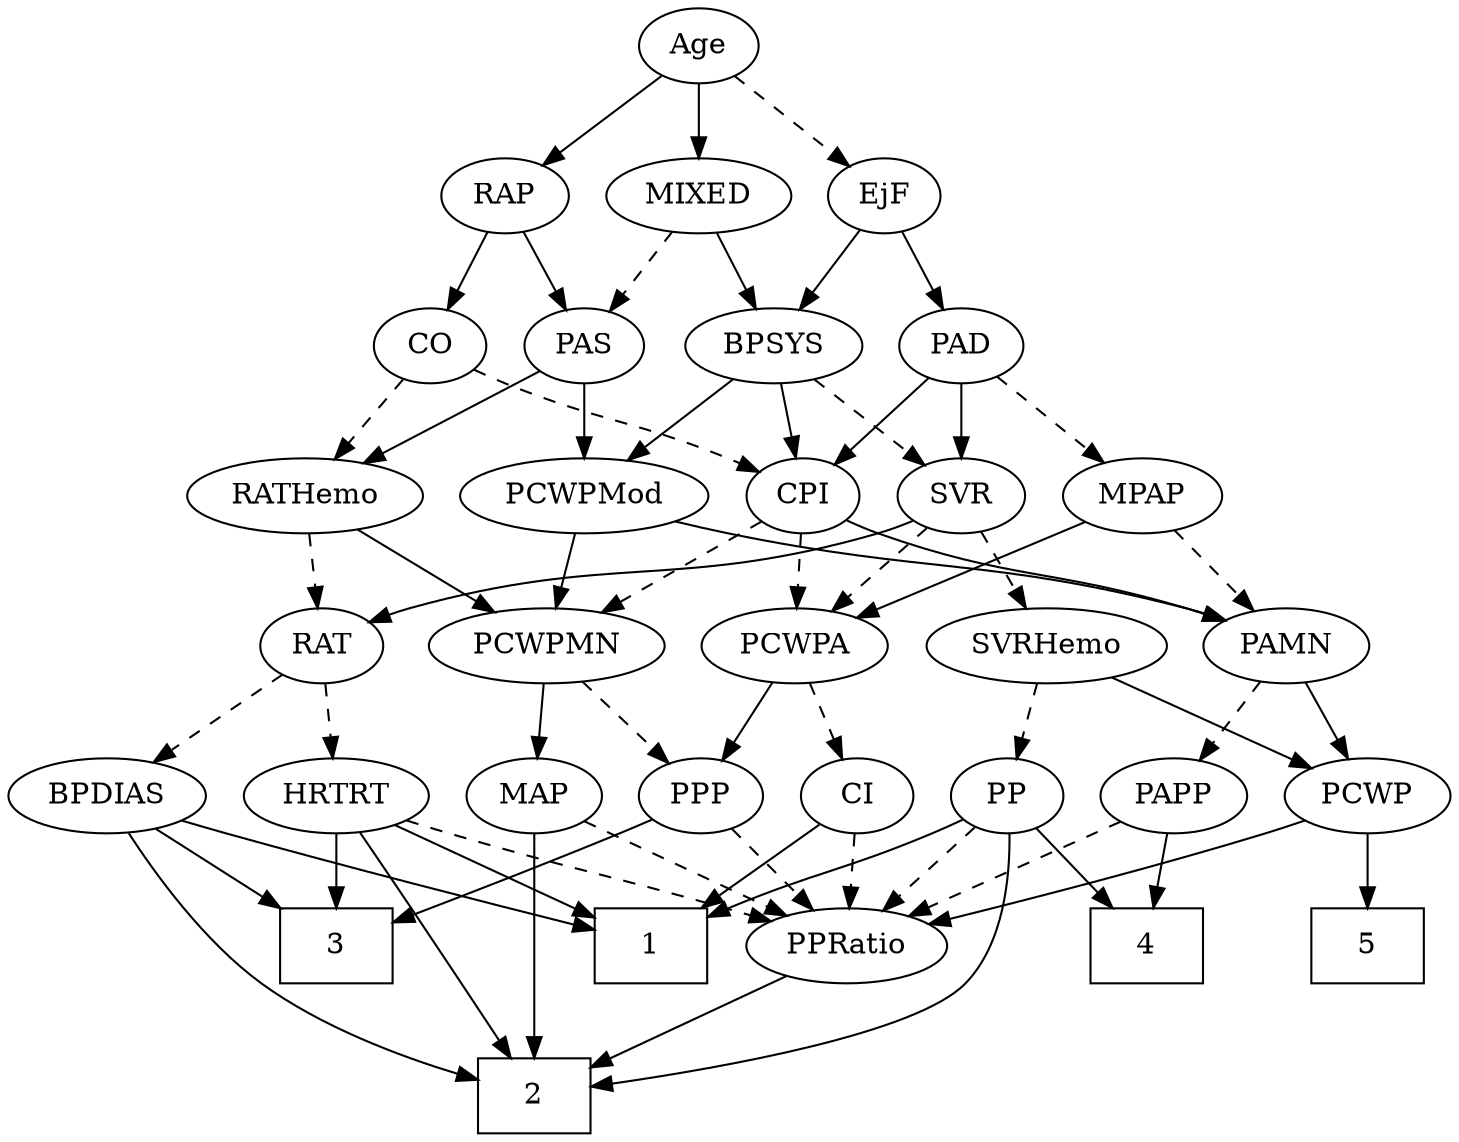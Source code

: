 strict digraph {
	graph [bb="0,0,647.34,540"];
	node [label="\N"];
	1	[height=0.5,
		pos="234.25,90",
		shape=box,
		width=0.75];
	2	[height=0.5,
		pos="319.25,18",
		shape=box,
		width=0.75];
	3	[height=0.5,
		pos="162.25,90",
		shape=box,
		width=0.75];
	4	[height=0.5,
		pos="460.25,90",
		shape=box,
		width=0.75];
	5	[height=0.5,
		pos="612.25,90",
		shape=box,
		width=0.75];
	Age	[height=0.5,
		pos="295.25,522",
		width=0.75];
	EjF	[height=0.5,
		pos="380.25,450",
		width=0.75];
	Age -> EjF	[pos="e,363.91,464.46 311.64,507.5 324.22,497.14 341.78,482.67 355.99,470.97",
		style=dashed];
	RAP	[height=0.5,
		pos="209.25,450",
		width=0.77632];
	Age -> RAP	[pos="e,226.07,464.69 278.66,507.5 266.02,497.21 248.39,482.86 234.06,471.2",
		style=solid];
	MIXED	[height=0.5,
		pos="295.25,450",
		width=1.1193];
	Age -> MIXED	[pos="e,295.25,468.1 295.25,503.7 295.25,495.98 295.25,486.71 295.25,478.11",
		style=solid];
	BPSYS	[height=0.5,
		pos="330.25,378",
		width=1.0471];
	EjF -> BPSYS	[pos="e,342.01,395.47 369.15,433.46 362.92,424.74 355,413.65 347.93,403.76",
		style=solid];
	PAD	[height=0.5,
		pos="414.25,378",
		width=0.79437];
	EjF -> PAD	[pos="e,406.17,395.63 388.13,432.76 392.15,424.49 397.13,414.23 401.67,404.9",
		style=solid];
	CO	[height=0.5,
		pos="247.25,378",
		width=0.75];
	RAP -> CO	[pos="e,238.48,395.15 218.06,432.76 222.66,424.28 228.4,413.71 233.57,404.2",
		style=solid];
	PAS	[height=0.5,
		pos="175.25,378",
		width=0.75];
	RAP -> PAS	[pos="e,183.25,395.47 201.19,432.41 197.17,424.13 192.21,413.92 187.71,404.66",
		style=solid];
	MIXED -> BPSYS	[pos="e,321.85,395.79 303.72,432.05 307.8,423.89 312.79,413.91 317.33,404.82",
		style=solid];
	MIXED -> PAS	[pos="e,195.03,390.54 271.82,435.34 252.34,423.97 224.52,407.74 203.74,395.62",
		style=dashed];
	MPAP	[height=0.5,
		pos="490.25,306",
		width=0.97491];
	PAMN	[height=0.5,
		pos="449.25,234",
		width=1.011];
	MPAP -> PAMN	[pos="e,458.89,251.47 480.53,288.41 475.63,280.04 469.58,269.71 464.11,260.37",
		style=dashed];
	PCWPA	[height=0.5,
		pos="342.25,234",
		width=1.1555];
	MPAP -> PCWPA	[pos="e,369.23,247.76 465.14,293.13 441.31,281.86 405.24,264.79 378.33,252.07",
		style=solid];
	CPI	[height=0.5,
		pos="336.25,306",
		width=0.75];
	BPSYS -> CPI	[pos="e,334.78,324.1 331.73,359.7 332.39,351.98 333.19,342.71 333.92,334.11",
		style=solid];
	SVR	[height=0.5,
		pos="409.25,306",
		width=0.77632];
	BPSYS -> SVR	[pos="e,393.48,320.97 347.39,361.81 358.63,351.85 373.48,338.7 385.8,327.77",
		style=dashed];
	PCWPMod	[height=0.5,
		pos="239.25,306",
		width=1.4443];
	BPSYS -> PCWPMod	[pos="e,259.78,322.8 310.95,362.15 298.39,352.49 281.79,339.72 267.72,328.9",
		style=solid];
	PAD -> MPAP	[pos="e,473.99,321.97 429.99,362.5 440.55,352.77 454.65,339.79 466.55,328.83",
		style=dashed];
	PAD -> CPI	[pos="e,351.74,320.91 398.46,362.83 387.18,352.71 371.83,338.93 359.19,327.59",
		style=solid];
	PAD -> SVR	[pos="e,410.47,324.1 413.01,359.7 412.46,351.98 411.8,342.71 411.18,334.11",
		style=solid];
	RATHemo	[height=0.5,
		pos="120.25,306",
		width=1.3721];
	CO -> RATHemo	[pos="e,146.44,321.44 227.12,365.91 207.86,355.29 178.39,339.05 155.27,326.31",
		style=dashed];
	CO -> CPI	[pos="e,319.28,320.35 263.99,363.83 277.33,353.34 296.21,338.49 311.33,326.6",
		style=dashed];
	PAS -> RATHemo	[pos="e,133.31,323.63 163.31,361.81 156.4,353.02 147.53,341.73 139.64,331.69",
		style=solid];
	PAS -> PCWPMod	[pos="e,224.35,323.29 188.82,362.15 197.12,353.07 207.94,341.24 217.42,330.87",
		style=solid];
	PCWP	[height=0.5,
		pos="612.25,162",
		width=0.97491];
	PAMN -> PCWP	[pos="e,586.25,174.17 475.8,221.6 503.31,209.78 546.46,191.25 576.86,178.2",
		style=solid];
	PAPP	[height=0.5,
		pos="455.25,162",
		width=0.88464];
	PAMN -> PAPP	[pos="e,453.78,180.1 450.73,215.7 451.39,207.98 452.19,198.71 452.92,190.11",
		style=dashed];
	RAT	[height=0.5,
		pos="125.25,234",
		width=0.75827];
	RATHemo -> RAT	[pos="e,124.02,252.1 121.48,287.7 122.03,279.98 122.7,270.71 123.31,262.11",
		style=dashed];
	PCWPMN	[height=0.5,
		pos="232.25,234",
		width=1.3902];
	RATHemo -> PCWPMN	[pos="e,208.14,250.07 144,290.15 160.07,280.11 181.53,266.7 199.26,255.62",
		style=solid];
	CPI -> PAMN	[pos="e,427.27,248.61 355.42,293.13 372.75,282.39 398.56,266.4 418.73,253.9",
		style=solid];
	CPI -> PCWPA	[pos="e,340.78,252.1 337.73,287.7 338.39,279.98 339.19,270.71 339.92,262.11",
		style=dashed];
	CPI -> PCWPMN	[pos="e,255.03,250.34 317.65,292.49 302.59,282.35 281.04,267.84 263.36,255.94",
		style=dashed];
	BPDIAS	[height=0.5,
		pos="42.246,162",
		width=1.1735];
	RAT -> BPDIAS	[pos="e,60.633,178.51 108.85,219.17 97.346,209.47 81.722,196.29 68.498,185.14",
		style=dashed];
	HRTRT	[height=0.5,
		pos="142.25,162",
		width=1.1013];
	RAT -> HRTRT	[pos="e,138.05,180.28 129.36,216.05 131.25,208.26 133.55,198.82 135.67,190.08",
		style=dashed];
	SVR -> RAT	[pos="e,148.45,244.07 388.09,294.17 383,291.88 377.51,289.65 372.25,288 286.51,261.02 260.11,275.08 173.25,252 168.25,250.67 163.03,249.06 \
157.95,247.37",
		style=solid];
	SVR -> PCWPA	[pos="e,357.37,250.8 395.04,290.15 386.14,280.85 374.48,268.67 364.38,258.12",
		style=dashed];
	SVRHemo	[height=0.5,
		pos="553.25,234",
		width=1.3902];
	SVR -> SVRHemo	[pos="e,524.58,248.94 430.8,294.52 453.12,283.67 488.44,266.5 515.42,253.39",
		style=dashed];
	PCWPMod -> PAMN	[pos="e,419.71,244.84 275.35,292.97 312.81,280.48 371.22,261.01 409.86,248.13",
		style=solid];
	PCWPMod -> PCWPMN	[pos="e,233.96,252.1 237.52,287.7 236.74,279.98 235.82,270.71 234.96,262.11",
		style=solid];
	PPP	[height=0.5,
		pos="227.25,162",
		width=0.75];
	PCWPA -> PPP	[pos="e,246.66,174.82 318.97,218.83 300.62,207.66 274.94,192.03 255.42,180.15",
		style=solid];
	CI	[height=0.5,
		pos="299.25,162",
		width=0.75];
	PCWPA -> CI	[pos="e,309.07,178.99 332.06,216.41 326.79,207.83 320.25,197.19 314.4,187.67",
		style=dashed];
	MAP	[height=0.5,
		pos="375.25,162",
		width=0.84854];
	PCWPMN -> MAP	[pos="e,352.35,174.21 260.84,219 284.69,207.33 318.65,190.71 343.37,178.6",
		style=solid];
	PCWPMN -> PPP	[pos="e,228.47,180.1 231.01,215.7 230.46,207.98 229.8,198.71 229.18,190.11",
		style=dashed];
	PP	[height=0.5,
		pos="532.25,162",
		width=0.75];
	SVRHemo -> PP	[pos="e,537.28,179.79 548.16,216.05 545.76,208.06 542.85,198.33 540.17,189.4",
		style=dashed];
	SVRHemo -> PCWP	[pos="e,598.77,178.99 567.23,216.41 574.68,207.57 583.98,196.53 592.2,186.79",
		style=solid];
	BPDIAS -> 1	[pos="e,206.87,104.32 74.651,150.21 111.72,137.84 170.06,118.26 197.45,107.99",
		style=solid];
	BPDIAS -> 2	[pos="e,292.03,20.73 51.524,144.17 63.558,123.94 86.458,90.412 115.25,72 167.08,38.85 238.82,26.382 281.97,21.729",
		style=solid];
	BPDIAS -> 3	[pos="e,134.94,106.93 66.242,147 83.365,137.01 106.7,123.4 126.07,112.1",
		style=solid];
	MAP -> 2	[pos="e,340.68,36.082 377.13,143.8 378.44,125.26 378.43,95.288 368.25,72 363.59,61.364 355.89,51.485 347.96,43.208",
		style=solid];
	PPRatio	[height=0.5,
		pos="319.25,90",
		width=1.1013];
	MAP -> PPRatio	[pos="e,332.42,107.47 362.82,145.46 355.77,136.65 346.79,125.43 338.82,115.46",
		style=dashed];
	PP -> 1	[pos="e,261.44,104.82 511.71,150.08 506.75,147.79 501.4,145.59 496.25,144 402.1,114.92 369.47,136.57 271.17,107.77",
		style=solid];
	PP -> 2	[pos="e,346.45,20.031 529.81,143.72 526.09,123.68 517.07,90.966 496.25,72 457.38,36.61 395.76,24.811 356.43,20.901",
		style=solid];
	PP -> 4	[pos="e,477.85,108.11 517.68,146.83 508.33,137.75 495.95,125.71 485.08,115.14",
		style=solid];
	PP -> PPRatio	[pos="e,353.02,99.492 511.16,150.39 506.32,148.14 501.15,145.88 496.25,144 451.62,126.89 398.98,111.75 362.78,102.07",
		style=dashed];
	PPP -> 3	[pos="e,178.07,108.04 213.46,146.15 205.21,137.26 194.51,125.74 185.02,115.53",
		style=solid];
	PPP -> PPRatio	[pos="e,299.79,105.8 244.55,147.83 257.81,137.74 276.38,123.62 291.68,111.98",
		style=dashed];
	PPRatio -> 2	[pos="e,319.25,36.104 319.25,71.697 319.25,63.983 319.25,54.712 319.25,46.112",
		style=solid];
	PCWP -> 5	[pos="e,612.25,108.1 612.25,143.7 612.25,135.98 612.25,126.71 612.25,118.11",
		style=solid];
	PCWP -> PPRatio	[pos="e,355.99,96.935 585.96,150.06 580.18,147.88 574.05,145.73 568.25,144 498.89,123.36 416.4,107.45 365.95,98.651",
		style=solid];
	CI -> 1	[pos="e,250.07,108.04 285.46,146.15 277.21,137.26 266.51,125.74 257.02,115.53",
		style=solid];
	CI -> PPRatio	[pos="e,314.31,108.28 304.09,144.05 306.31,136.26 309.01,126.82 311.51,118.08",
		style=dashed];
	PAPP -> 4	[pos="e,459.02,108.1 456.48,143.7 457.03,135.98 457.7,126.71 458.31,118.11",
		style=solid];
	PAPP -> PPRatio	[pos="e,344.4,103.94 432.48,149.28 410.89,138.17 378.17,121.33 353.44,108.6",
		style=dashed];
	HRTRT -> 1	[pos="e,211.85,108.04 161.76,146.15 173.9,136.92 189.78,124.83 203.58,114.33",
		style=solid];
	HRTRT -> 2	[pos="e,292.13,22.412 132.39,144.46 122.29,125.13 110.16,93.099 126.25,72 145.07,47.312 231.65,31.266 282.22,23.827",
		style=solid];
	HRTRT -> 3	[pos="e,157.31,108.28 147.09,144.05 149.31,136.26 152.01,126.82 154.51,118.08",
		style=solid];
	HRTRT -> PPRatio	[pos="e,290.43,102.4 171.08,149.6 201.04,137.75 248.07,119.15 281.09,106.09",
		style=dashed];
}
